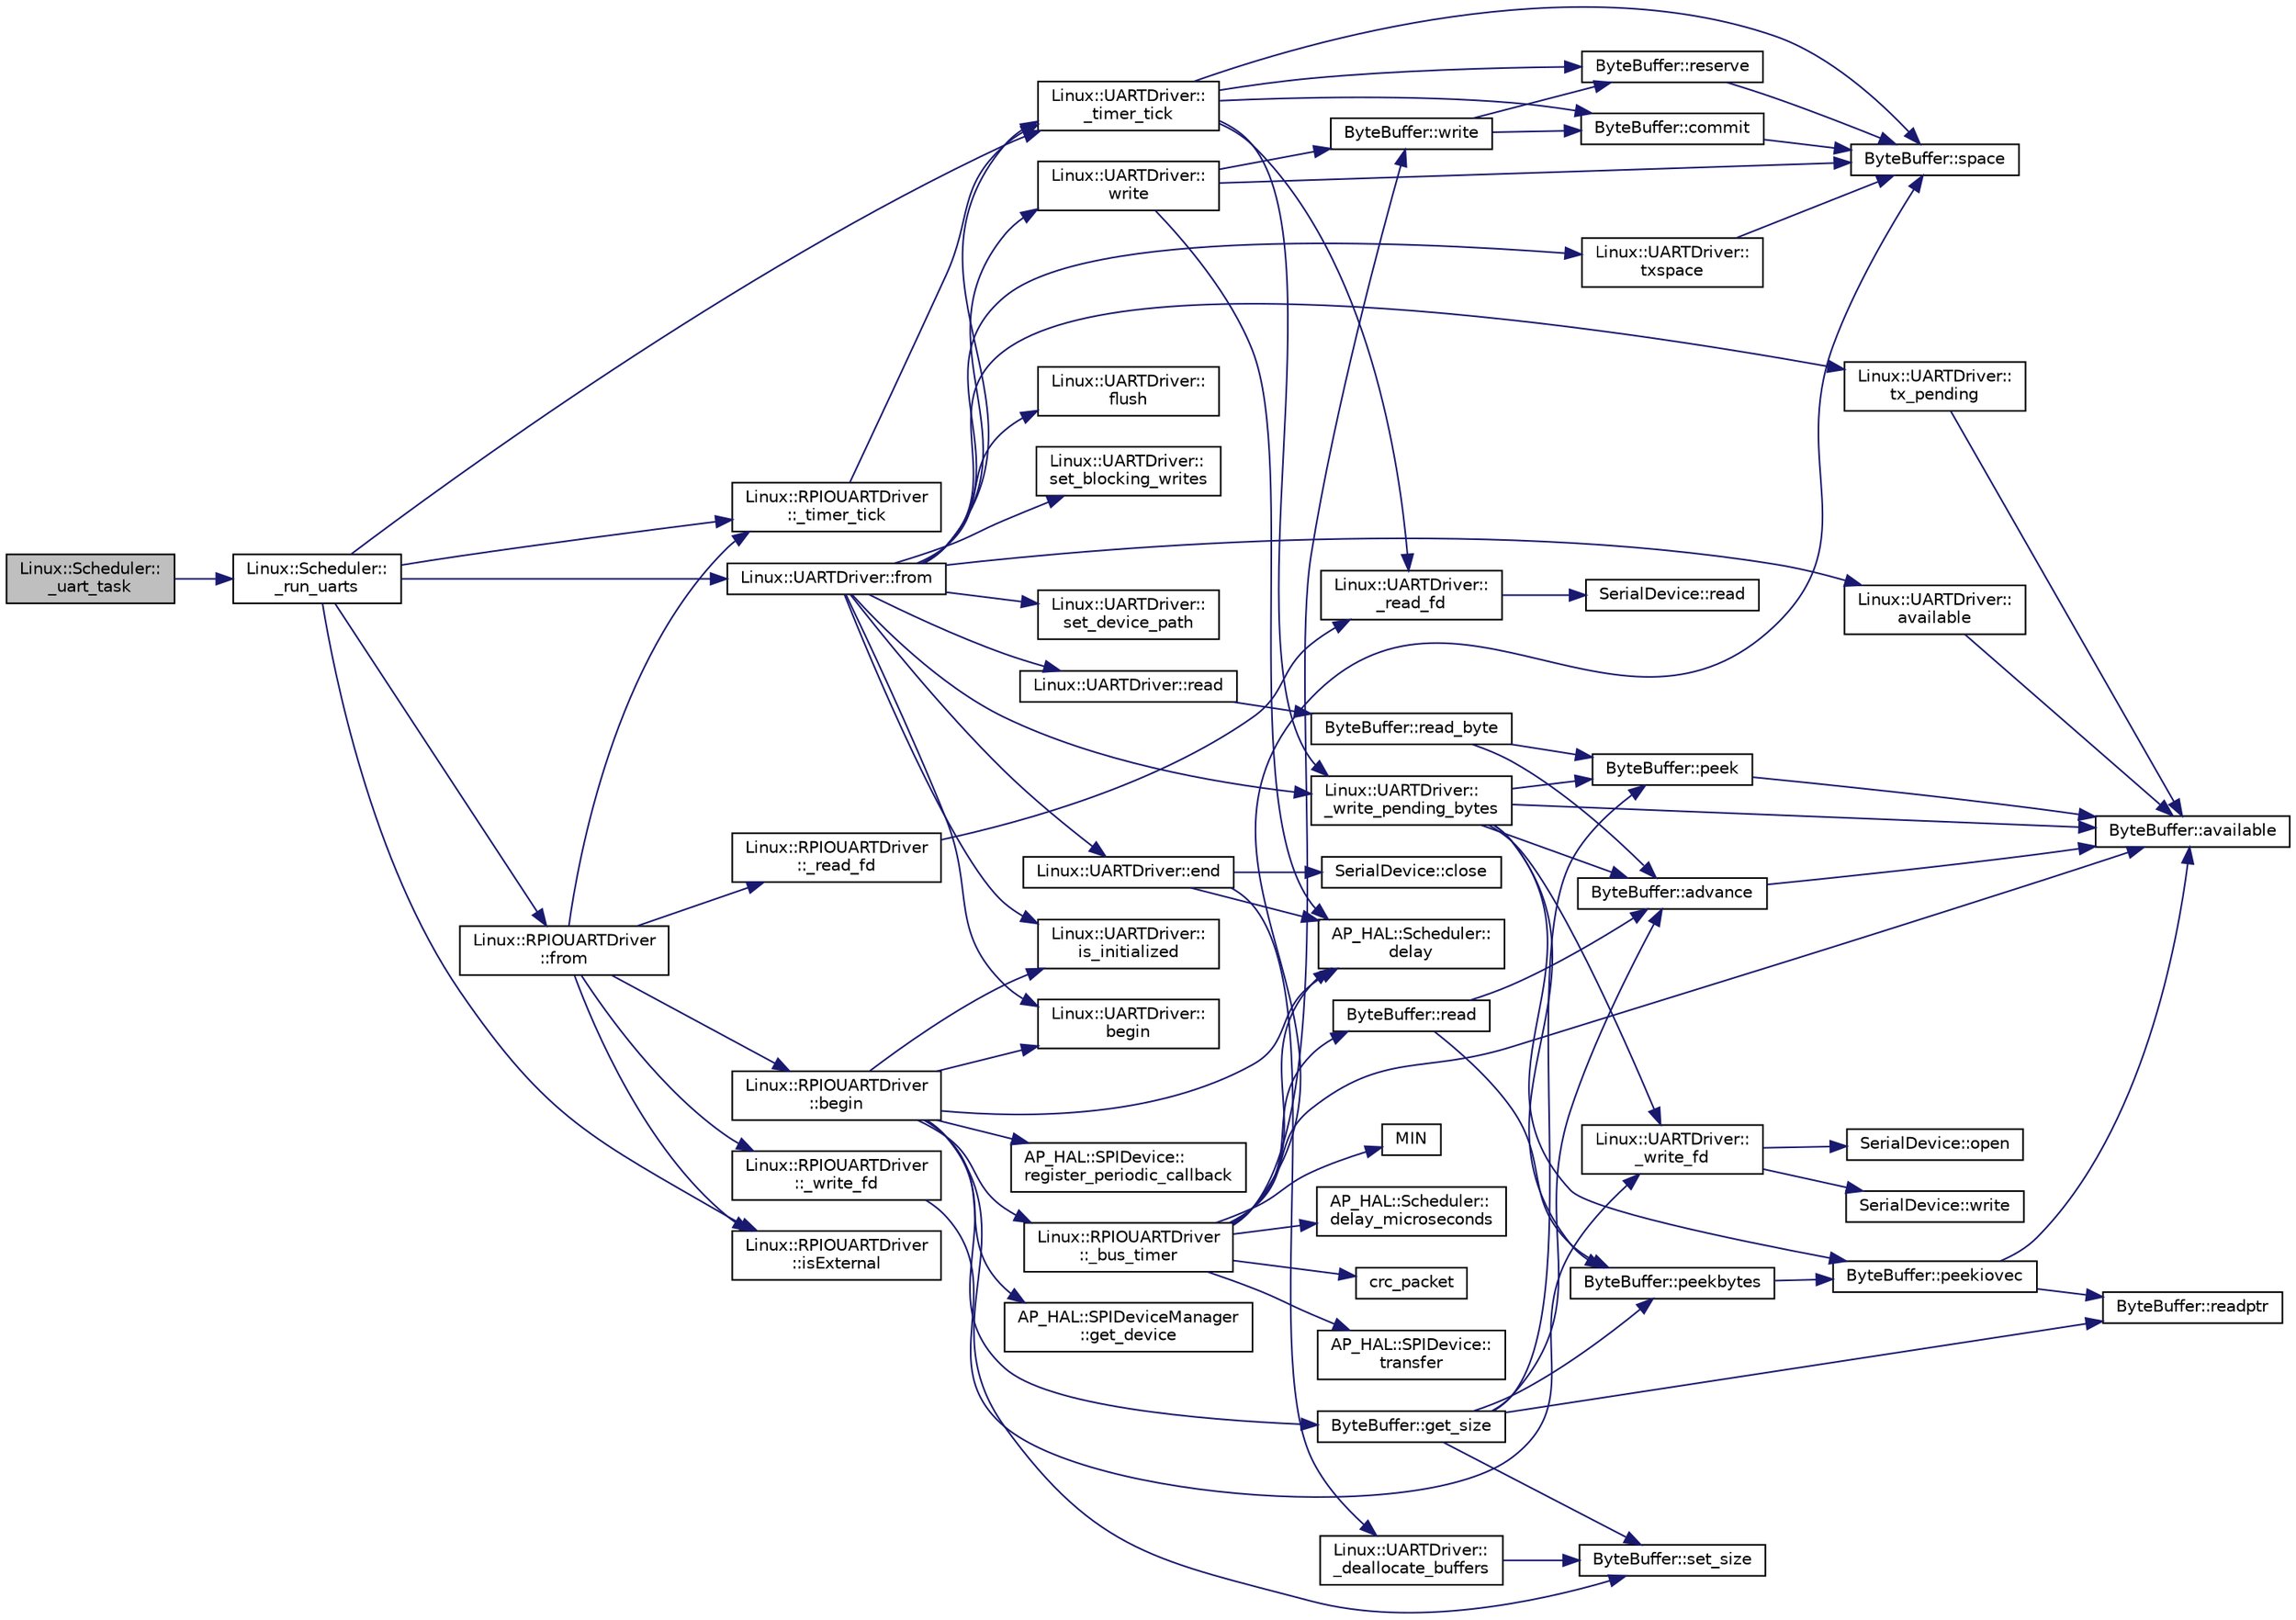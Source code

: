 digraph "Linux::Scheduler::_uart_task"
{
 // INTERACTIVE_SVG=YES
  edge [fontname="Helvetica",fontsize="10",labelfontname="Helvetica",labelfontsize="10"];
  node [fontname="Helvetica",fontsize="10",shape=record];
  rankdir="LR";
  Node1 [label="Linux::Scheduler::\l_uart_task",height=0.2,width=0.4,color="black", fillcolor="grey75", style="filled", fontcolor="black"];
  Node1 -> Node2 [color="midnightblue",fontsize="10",style="solid",fontname="Helvetica"];
  Node2 [label="Linux::Scheduler::\l_run_uarts",height=0.2,width=0.4,color="black", fillcolor="white", style="filled",URL="$classLinux_1_1Scheduler.html#a3ebfa13ef10767a5df98effbaecf4dc6"];
  Node2 -> Node3 [color="midnightblue",fontsize="10",style="solid",fontname="Helvetica"];
  Node3 [label="Linux::UARTDriver::from",height=0.2,width=0.4,color="black", fillcolor="white", style="filled",URL="$classLinux_1_1UARTDriver.html#aed6da29eabfa644dd9996146ac367ee9"];
  Node3 -> Node4 [color="midnightblue",fontsize="10",style="solid",fontname="Helvetica"];
  Node4 [label="Linux::UARTDriver::\lbegin",height=0.2,width=0.4,color="black", fillcolor="white", style="filled",URL="$classLinux_1_1UARTDriver.html#aaa27a8026de1d38da1a5ae5c1f1b42d5"];
  Node3 -> Node5 [color="midnightblue",fontsize="10",style="solid",fontname="Helvetica"];
  Node5 [label="Linux::UARTDriver::end",height=0.2,width=0.4,color="black", fillcolor="white", style="filled",URL="$classLinux_1_1UARTDriver.html#ae231160b2d30abfbd04804430c7fb23b"];
  Node5 -> Node6 [color="midnightblue",fontsize="10",style="solid",fontname="Helvetica"];
  Node6 [label="AP_HAL::Scheduler::\ldelay",height=0.2,width=0.4,color="black", fillcolor="white", style="filled",URL="$classAP__HAL_1_1Scheduler.html#ab3175e2e6223ccfe82f957e41cc12b26"];
  Node5 -> Node7 [color="midnightblue",fontsize="10",style="solid",fontname="Helvetica"];
  Node7 [label="SerialDevice::close",height=0.2,width=0.4,color="black", fillcolor="white", style="filled",URL="$classSerialDevice.html#a93d69b452e5db251aa5baf050ffbe4fa"];
  Node5 -> Node8 [color="midnightblue",fontsize="10",style="solid",fontname="Helvetica"];
  Node8 [label="Linux::UARTDriver::\l_deallocate_buffers",height=0.2,width=0.4,color="black", fillcolor="white", style="filled",URL="$classLinux_1_1UARTDriver.html#a03789406dd3795284c7a645121314e99"];
  Node8 -> Node9 [color="midnightblue",fontsize="10",style="solid",fontname="Helvetica"];
  Node9 [label="ByteBuffer::set_size",height=0.2,width=0.4,color="black", fillcolor="white", style="filled",URL="$classByteBuffer.html#a4279e626cb21779cc92f7cf63b9cb3f7"];
  Node3 -> Node10 [color="midnightblue",fontsize="10",style="solid",fontname="Helvetica"];
  Node10 [label="Linux::UARTDriver::\lflush",height=0.2,width=0.4,color="black", fillcolor="white", style="filled",URL="$classLinux_1_1UARTDriver.html#a7e1b362fab75564e5c840af6be95a2a6"];
  Node3 -> Node11 [color="midnightblue",fontsize="10",style="solid",fontname="Helvetica"];
  Node11 [label="Linux::UARTDriver::\lis_initialized",height=0.2,width=0.4,color="black", fillcolor="white", style="filled",URL="$classLinux_1_1UARTDriver.html#a521603c616e1fe6ee0e1315c78fee504"];
  Node3 -> Node12 [color="midnightblue",fontsize="10",style="solid",fontname="Helvetica"];
  Node12 [label="Linux::UARTDriver::\lset_blocking_writes",height=0.2,width=0.4,color="black", fillcolor="white", style="filled",URL="$classLinux_1_1UARTDriver.html#ade90ec35e50d1702fa5e0be3fbd225c0"];
  Node3 -> Node13 [color="midnightblue",fontsize="10",style="solid",fontname="Helvetica"];
  Node13 [label="Linux::UARTDriver::\ltx_pending",height=0.2,width=0.4,color="black", fillcolor="white", style="filled",URL="$classLinux_1_1UARTDriver.html#a98741b9728bcb9c4c6018383d287b2c4"];
  Node13 -> Node14 [color="midnightblue",fontsize="10",style="solid",fontname="Helvetica"];
  Node14 [label="ByteBuffer::available",height=0.2,width=0.4,color="black", fillcolor="white", style="filled",URL="$classByteBuffer.html#aacbc04305e267a33a431f8736f8d0d5d"];
  Node3 -> Node15 [color="midnightblue",fontsize="10",style="solid",fontname="Helvetica"];
  Node15 [label="Linux::UARTDriver::\lavailable",height=0.2,width=0.4,color="black", fillcolor="white", style="filled",URL="$classLinux_1_1UARTDriver.html#a160c3d91ce72b5d353106235af5395d0"];
  Node15 -> Node14 [color="midnightblue",fontsize="10",style="solid",fontname="Helvetica"];
  Node3 -> Node16 [color="midnightblue",fontsize="10",style="solid",fontname="Helvetica"];
  Node16 [label="Linux::UARTDriver::\ltxspace",height=0.2,width=0.4,color="black", fillcolor="white", style="filled",URL="$classLinux_1_1UARTDriver.html#a79b346ccb9ef5581a13d113364883250"];
  Node16 -> Node17 [color="midnightblue",fontsize="10",style="solid",fontname="Helvetica"];
  Node17 [label="ByteBuffer::space",height=0.2,width=0.4,color="black", fillcolor="white", style="filled",URL="$classByteBuffer.html#a3b74f00bbdcb833f98ed59facfa41478"];
  Node3 -> Node18 [color="midnightblue",fontsize="10",style="solid",fontname="Helvetica"];
  Node18 [label="Linux::UARTDriver::read",height=0.2,width=0.4,color="black", fillcolor="white", style="filled",URL="$classLinux_1_1UARTDriver.html#a5f1033efb64a9e2f3c1a3010bb67f4c8"];
  Node18 -> Node19 [color="midnightblue",fontsize="10",style="solid",fontname="Helvetica"];
  Node19 [label="ByteBuffer::read_byte",height=0.2,width=0.4,color="black", fillcolor="white", style="filled",URL="$classByteBuffer.html#a4321015e241fb3326d190b7ee6e4faea"];
  Node19 -> Node20 [color="midnightblue",fontsize="10",style="solid",fontname="Helvetica"];
  Node20 [label="ByteBuffer::peek",height=0.2,width=0.4,color="black", fillcolor="white", style="filled",URL="$classByteBuffer.html#afe100bddde679bb1130338073ec5a9a9"];
  Node20 -> Node14 [color="midnightblue",fontsize="10",style="solid",fontname="Helvetica"];
  Node19 -> Node21 [color="midnightblue",fontsize="10",style="solid",fontname="Helvetica"];
  Node21 [label="ByteBuffer::advance",height=0.2,width=0.4,color="black", fillcolor="white", style="filled",URL="$classByteBuffer.html#a876a74665a4f4358cf2a57941543d0d6"];
  Node21 -> Node14 [color="midnightblue",fontsize="10",style="solid",fontname="Helvetica"];
  Node3 -> Node22 [color="midnightblue",fontsize="10",style="solid",fontname="Helvetica"];
  Node22 [label="Linux::UARTDriver::\lwrite",height=0.2,width=0.4,color="black", fillcolor="white", style="filled",URL="$classLinux_1_1UARTDriver.html#add3c72133b45ed4006a9bdaaf5fde677"];
  Node22 -> Node17 [color="midnightblue",fontsize="10",style="solid",fontname="Helvetica"];
  Node22 -> Node6 [color="midnightblue",fontsize="10",style="solid",fontname="Helvetica"];
  Node22 -> Node23 [color="midnightblue",fontsize="10",style="solid",fontname="Helvetica"];
  Node23 [label="ByteBuffer::write",height=0.2,width=0.4,color="black", fillcolor="white", style="filled",URL="$classByteBuffer.html#ac57883bb2bce8263d26221a250f452dc"];
  Node23 -> Node24 [color="midnightblue",fontsize="10",style="solid",fontname="Helvetica"];
  Node24 [label="ByteBuffer::reserve",height=0.2,width=0.4,color="black", fillcolor="white", style="filled",URL="$classByteBuffer.html#ad5f9e7af638987efeadb7b4bb9c0ae28"];
  Node24 -> Node17 [color="midnightblue",fontsize="10",style="solid",fontname="Helvetica"];
  Node23 -> Node25 [color="midnightblue",fontsize="10",style="solid",fontname="Helvetica"];
  Node25 [label="ByteBuffer::commit",height=0.2,width=0.4,color="black", fillcolor="white", style="filled",URL="$classByteBuffer.html#a866914509694b8f71af1280ad2eba222"];
  Node25 -> Node17 [color="midnightblue",fontsize="10",style="solid",fontname="Helvetica"];
  Node3 -> Node26 [color="midnightblue",fontsize="10",style="solid",fontname="Helvetica"];
  Node26 [label="Linux::UARTDriver::\lset_device_path",height=0.2,width=0.4,color="black", fillcolor="white", style="filled",URL="$classLinux_1_1UARTDriver.html#a194a4120b097bcaf81bb0c348cdf9047"];
  Node3 -> Node27 [color="midnightblue",fontsize="10",style="solid",fontname="Helvetica"];
  Node27 [label="Linux::UARTDriver::\l_write_pending_bytes",height=0.2,width=0.4,color="black", fillcolor="white", style="filled",URL="$classLinux_1_1UARTDriver.html#a9d1e3a24e3ad028cad337132cf3a3f7f"];
  Node27 -> Node14 [color="midnightblue",fontsize="10",style="solid",fontname="Helvetica"];
  Node27 -> Node20 [color="midnightblue",fontsize="10",style="solid",fontname="Helvetica"];
  Node27 -> Node28 [color="midnightblue",fontsize="10",style="solid",fontname="Helvetica"];
  Node28 [label="ByteBuffer::peekbytes",height=0.2,width=0.4,color="black", fillcolor="white", style="filled",URL="$classByteBuffer.html#af34d398a28a23bf19cad598487eeb54d"];
  Node28 -> Node29 [color="midnightblue",fontsize="10",style="solid",fontname="Helvetica"];
  Node29 [label="ByteBuffer::peekiovec",height=0.2,width=0.4,color="black", fillcolor="white", style="filled",URL="$classByteBuffer.html#a413289b6d4cc7f9550b9c75dc7e886d5"];
  Node29 -> Node14 [color="midnightblue",fontsize="10",style="solid",fontname="Helvetica"];
  Node29 -> Node30 [color="midnightblue",fontsize="10",style="solid",fontname="Helvetica"];
  Node30 [label="ByteBuffer::readptr",height=0.2,width=0.4,color="black", fillcolor="white", style="filled",URL="$classByteBuffer.html#ac8877785d9931ae293a216b46951b4a1"];
  Node27 -> Node31 [color="midnightblue",fontsize="10",style="solid",fontname="Helvetica"];
  Node31 [label="Linux::UARTDriver::\l_write_fd",height=0.2,width=0.4,color="black", fillcolor="white", style="filled",URL="$classLinux_1_1UARTDriver.html#a6c5b8c25e9154e44794622411eda0bd4"];
  Node31 -> Node32 [color="midnightblue",fontsize="10",style="solid",fontname="Helvetica"];
  Node32 [label="SerialDevice::open",height=0.2,width=0.4,color="black", fillcolor="white", style="filled",URL="$classSerialDevice.html#aaad60303d5def2e5abf4b9988e74ff2d"];
  Node31 -> Node33 [color="midnightblue",fontsize="10",style="solid",fontname="Helvetica"];
  Node33 [label="SerialDevice::write",height=0.2,width=0.4,color="black", fillcolor="white", style="filled",URL="$classSerialDevice.html#a93c12dd5e93213bb98b83924a07ed040"];
  Node27 -> Node21 [color="midnightblue",fontsize="10",style="solid",fontname="Helvetica"];
  Node27 -> Node29 [color="midnightblue",fontsize="10",style="solid",fontname="Helvetica"];
  Node3 -> Node34 [color="midnightblue",fontsize="10",style="solid",fontname="Helvetica"];
  Node34 [label="Linux::UARTDriver::\l_timer_tick",height=0.2,width=0.4,color="black", fillcolor="white", style="filled",URL="$classLinux_1_1UARTDriver.html#a0518ce1498288dc92caf6bec9ed99b1b"];
  Node34 -> Node27 [color="midnightblue",fontsize="10",style="solid",fontname="Helvetica"];
  Node34 -> Node24 [color="midnightblue",fontsize="10",style="solid",fontname="Helvetica"];
  Node34 -> Node17 [color="midnightblue",fontsize="10",style="solid",fontname="Helvetica"];
  Node34 -> Node35 [color="midnightblue",fontsize="10",style="solid",fontname="Helvetica"];
  Node35 [label="Linux::UARTDriver::\l_read_fd",height=0.2,width=0.4,color="black", fillcolor="white", style="filled",URL="$classLinux_1_1UARTDriver.html#a06fc9c8a1e15a9a2e8c24e591678f375"];
  Node35 -> Node36 [color="midnightblue",fontsize="10",style="solid",fontname="Helvetica"];
  Node36 [label="SerialDevice::read",height=0.2,width=0.4,color="black", fillcolor="white", style="filled",URL="$classSerialDevice.html#ab9d80891c101e2dd0ab0ce378a4e4982"];
  Node34 -> Node25 [color="midnightblue",fontsize="10",style="solid",fontname="Helvetica"];
  Node2 -> Node34 [color="midnightblue",fontsize="10",style="solid",fontname="Helvetica"];
  Node2 -> Node37 [color="midnightblue",fontsize="10",style="solid",fontname="Helvetica"];
  Node37 [label="Linux::RPIOUARTDriver\l::from",height=0.2,width=0.4,color="black", fillcolor="white", style="filled",URL="$classLinux_1_1RPIOUARTDriver.html#a601d17d9cac82167ead641edeed20c58"];
  Node37 -> Node38 [color="midnightblue",fontsize="10",style="solid",fontname="Helvetica"];
  Node38 [label="Linux::RPIOUARTDriver\l::begin",height=0.2,width=0.4,color="black", fillcolor="white", style="filled",URL="$classLinux_1_1RPIOUARTDriver.html#ab1aeed6da0769e1add420c3946f68769"];
  Node38 -> Node4 [color="midnightblue",fontsize="10",style="solid",fontname="Helvetica"];
  Node38 -> Node11 [color="midnightblue",fontsize="10",style="solid",fontname="Helvetica"];
  Node38 -> Node6 [color="midnightblue",fontsize="10",style="solid",fontname="Helvetica"];
  Node38 -> Node9 [color="midnightblue",fontsize="10",style="solid",fontname="Helvetica"];
  Node38 -> Node39 [color="midnightblue",fontsize="10",style="solid",fontname="Helvetica"];
  Node39 [label="AP_HAL::SPIDeviceManager\l::get_device",height=0.2,width=0.4,color="black", fillcolor="white", style="filled",URL="$classAP__HAL_1_1SPIDeviceManager.html#a84c4a9ff2ae0cdaa9a0bc8a3f0939893"];
  Node38 -> Node40 [color="midnightblue",fontsize="10",style="solid",fontname="Helvetica"];
  Node40 [label="AP_HAL::SPIDevice::\lregister_periodic_callback",height=0.2,width=0.4,color="black", fillcolor="white", style="filled",URL="$classAP__HAL_1_1SPIDevice.html#a61c9915cdc8f92aed66bb5f1b09e57bb"];
  Node38 -> Node41 [color="midnightblue",fontsize="10",style="solid",fontname="Helvetica"];
  Node41 [label="Linux::RPIOUARTDriver\l::_bus_timer",height=0.2,width=0.4,color="black", fillcolor="white", style="filled",URL="$classLinux_1_1RPIOUARTDriver.html#a09b3461bbc404cff4ad3e73a98200bd8"];
  Node41 -> Node42 [color="midnightblue",fontsize="10",style="solid",fontname="Helvetica"];
  Node42 [label="crc_packet",height=0.2,width=0.4,color="black", fillcolor="white", style="filled",URL="$px4io__protocol_8h.html#abe83ee7cb08ded2374a1a97e0279e07b"];
  Node41 -> Node43 [color="midnightblue",fontsize="10",style="solid",fontname="Helvetica"];
  Node43 [label="AP_HAL::SPIDevice::\ltransfer",height=0.2,width=0.4,color="black", fillcolor="white", style="filled",URL="$classAP__HAL_1_1SPIDevice.html#a57f3011db8365847b675246cbd0ccc7f"];
  Node41 -> Node6 [color="midnightblue",fontsize="10",style="solid",fontname="Helvetica"];
  Node41 -> Node44 [color="midnightblue",fontsize="10",style="solid",fontname="Helvetica"];
  Node44 [label="MIN",height=0.2,width=0.4,color="black", fillcolor="white", style="filled",URL="$AP__Math_8h.html#a6b187a3fa1e9f663e89175e7e8e213d6"];
  Node41 -> Node14 [color="midnightblue",fontsize="10",style="solid",fontname="Helvetica"];
  Node41 -> Node45 [color="midnightblue",fontsize="10",style="solid",fontname="Helvetica"];
  Node45 [label="ByteBuffer::read",height=0.2,width=0.4,color="black", fillcolor="white", style="filled",URL="$classByteBuffer.html#ac9f5cce862fd90705d27cf1d7ba24ebc"];
  Node45 -> Node28 [color="midnightblue",fontsize="10",style="solid",fontname="Helvetica"];
  Node45 -> Node21 [color="midnightblue",fontsize="10",style="solid",fontname="Helvetica"];
  Node41 -> Node46 [color="midnightblue",fontsize="10",style="solid",fontname="Helvetica"];
  Node46 [label="AP_HAL::Scheduler::\ldelay_microseconds",height=0.2,width=0.4,color="black", fillcolor="white", style="filled",URL="$classAP__HAL_1_1Scheduler.html#a78c4f1b1f192ac1c99544b6cc8f099b0"];
  Node41 -> Node17 [color="midnightblue",fontsize="10",style="solid",fontname="Helvetica"];
  Node41 -> Node23 [color="midnightblue",fontsize="10",style="solid",fontname="Helvetica"];
  Node38 -> Node47 [color="midnightblue",fontsize="10",style="solid",fontname="Helvetica"];
  Node47 [label="ByteBuffer::get_size",height=0.2,width=0.4,color="black", fillcolor="white", style="filled",URL="$classByteBuffer.html#abffbbc49b95018491a103ea32d44b54a"];
  Node47 -> Node9 [color="midnightblue",fontsize="10",style="solid",fontname="Helvetica"];
  Node47 -> Node21 [color="midnightblue",fontsize="10",style="solid",fontname="Helvetica"];
  Node47 -> Node30 [color="midnightblue",fontsize="10",style="solid",fontname="Helvetica"];
  Node47 -> Node20 [color="midnightblue",fontsize="10",style="solid",fontname="Helvetica"];
  Node47 -> Node28 [color="midnightblue",fontsize="10",style="solid",fontname="Helvetica"];
  Node37 -> Node48 [color="midnightblue",fontsize="10",style="solid",fontname="Helvetica"];
  Node48 [label="Linux::RPIOUARTDriver\l::_timer_tick",height=0.2,width=0.4,color="black", fillcolor="white", style="filled",URL="$classLinux_1_1RPIOUARTDriver.html#ab5553bf130bd1b133d8c03fd67b769be"];
  Node48 -> Node34 [color="midnightblue",fontsize="10",style="solid",fontname="Helvetica"];
  Node37 -> Node49 [color="midnightblue",fontsize="10",style="solid",fontname="Helvetica"];
  Node49 [label="Linux::RPIOUARTDriver\l::isExternal",height=0.2,width=0.4,color="black", fillcolor="white", style="filled",URL="$classLinux_1_1RPIOUARTDriver.html#a599509a5ed96b75d188b9a30a3e0ef89"];
  Node37 -> Node50 [color="midnightblue",fontsize="10",style="solid",fontname="Helvetica"];
  Node50 [label="Linux::RPIOUARTDriver\l::_write_fd",height=0.2,width=0.4,color="black", fillcolor="white", style="filled",URL="$classLinux_1_1RPIOUARTDriver.html#a28f3b5fd255a2f51fd0bfa2189451b32"];
  Node50 -> Node31 [color="midnightblue",fontsize="10",style="solid",fontname="Helvetica"];
  Node37 -> Node51 [color="midnightblue",fontsize="10",style="solid",fontname="Helvetica"];
  Node51 [label="Linux::RPIOUARTDriver\l::_read_fd",height=0.2,width=0.4,color="black", fillcolor="white", style="filled",URL="$classLinux_1_1RPIOUARTDriver.html#aba9d09fb631b6a3bfa58fe0f25f08b9c"];
  Node51 -> Node35 [color="midnightblue",fontsize="10",style="solid",fontname="Helvetica"];
  Node2 -> Node49 [color="midnightblue",fontsize="10",style="solid",fontname="Helvetica"];
  Node2 -> Node48 [color="midnightblue",fontsize="10",style="solid",fontname="Helvetica"];
}
